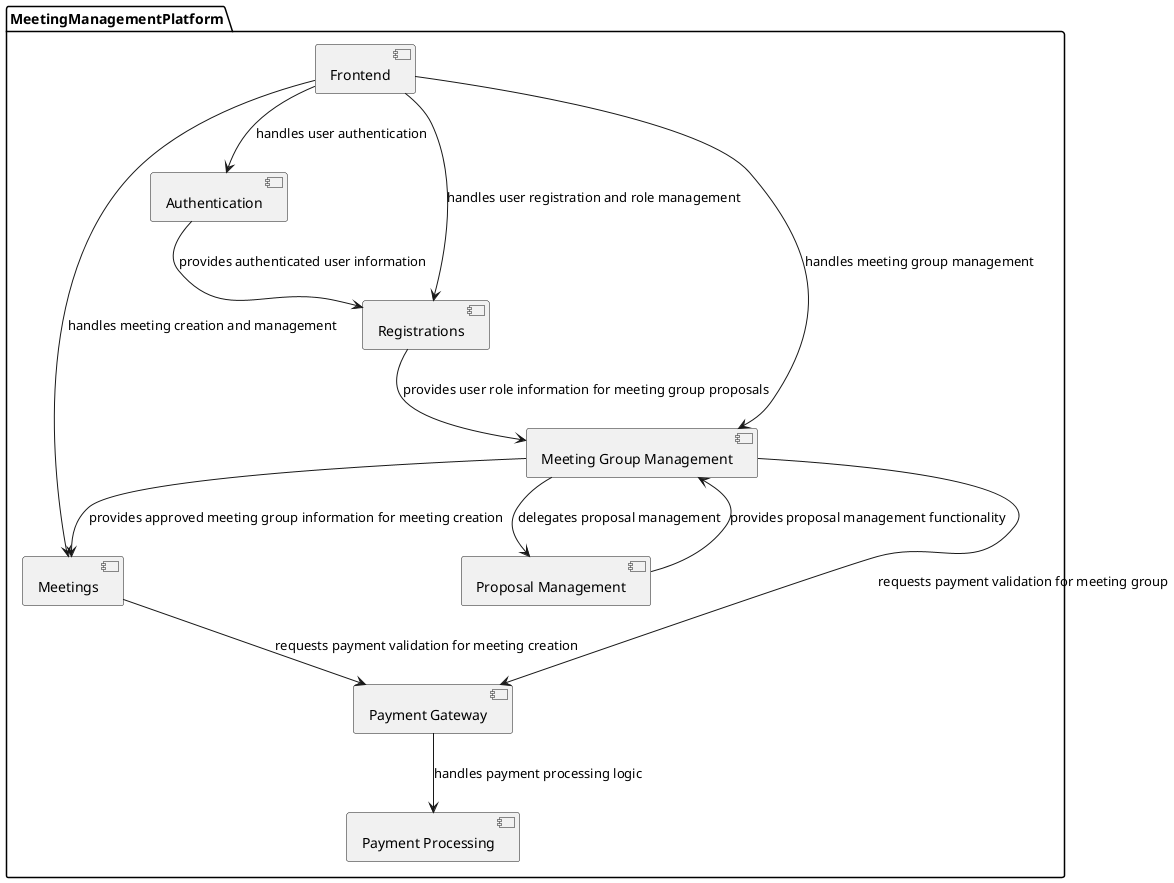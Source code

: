 @startuml
package MeetingManagementPlatform {
    [Registrations] as Registrations
    [Meeting Group Management] as MeetingGroupMgmt
    [Proposal Management] as ProposalMgmt
    [Meetings] as MeetingMgmt
    [Payment Processing] as PaymentProcessing
    [Payment Gateway] as PaymentGateway
    [Authentication] as Authentication
    [Frontend] as WebInterface

    WebInterface --> Authentication: handles user authentication
    Authentication --> Registrations: provides authenticated user information
    WebInterface --> Registrations: handles user registration and role management
    WebInterface --> MeetingGroupMgmt: handles meeting group management
    WebInterface --> MeetingMgmt: handles meeting creation and management
    MeetingGroupMgmt --> ProposalMgmt: delegates proposal management
    ProposalMgmt --> MeetingGroupMgmt: provides proposal management functionality
    MeetingGroupMgmt --> PaymentGateway: requests payment validation for meeting group
    MeetingMgmt --> PaymentGateway: requests payment validation for meeting creation
    PaymentGateway --> PaymentProcessing: handles payment processing logic
    Registrations --> MeetingGroupMgmt: provides user role information for meeting group proposals
    MeetingGroupMgmt --> MeetingMgmt: provides approved meeting group information for meeting creation
}
@enduml
